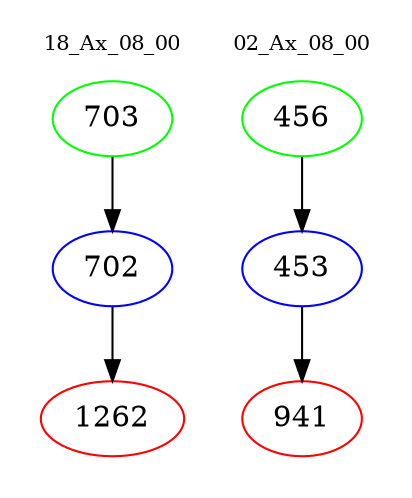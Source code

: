 digraph{
subgraph cluster_0 {
color = white
label = "18_Ax_08_00";
fontsize=10;
T0_703 [label="703", color="green"]
T0_703 -> T0_702 [color="black"]
T0_702 [label="702", color="blue"]
T0_702 -> T0_1262 [color="black"]
T0_1262 [label="1262", color="red"]
}
subgraph cluster_1 {
color = white
label = "02_Ax_08_00";
fontsize=10;
T1_456 [label="456", color="green"]
T1_456 -> T1_453 [color="black"]
T1_453 [label="453", color="blue"]
T1_453 -> T1_941 [color="black"]
T1_941 [label="941", color="red"]
}
}

